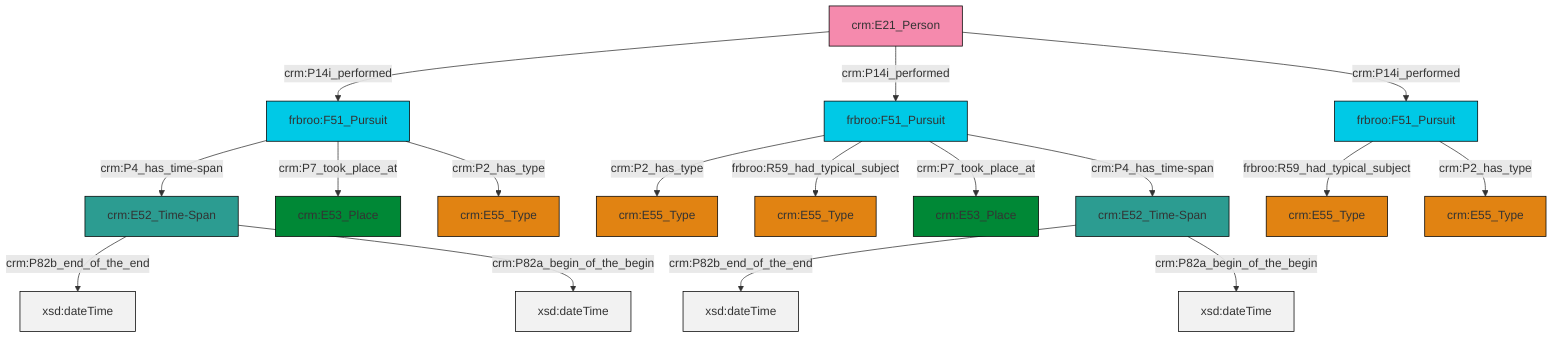 graph TD
classDef Literal fill:#f2f2f2,stroke:#000000;
classDef CRM_Entity fill:#FFFFFF,stroke:#000000;
classDef Temporal_Entity fill:#00C9E6, stroke:#000000;
classDef Type fill:#E18312, stroke:#000000;
classDef Time-Span fill:#2C9C91, stroke:#000000;
classDef Appellation fill:#FFEB7F, stroke:#000000;
classDef Place fill:#008836, stroke:#000000;
classDef Persistent_Item fill:#B266B2, stroke:#000000;
classDef Conceptual_Object fill:#FFD700, stroke:#000000;
classDef Physical_Thing fill:#D2B48C, stroke:#000000;
classDef Actor fill:#f58aad, stroke:#000000;
classDef PC_Classes fill:#4ce600, stroke:#000000;
classDef Multi fill:#cccccc,stroke:#000000;

0["frbroo:F51_Pursuit"]:::Temporal_Entity -->|frbroo:R59_had_typical_subject| 1["crm:E55_Type"]:::Type
2["frbroo:F51_Pursuit"]:::Temporal_Entity -->|crm:P2_has_type| 4["crm:E55_Type"]:::Type
6["crm:E52_Time-Span"]:::Time-Span -->|crm:P82b_end_of_the_end| 7[xsd:dateTime]:::Literal
2["frbroo:F51_Pursuit"]:::Temporal_Entity -->|frbroo:R59_had_typical_subject| 8["crm:E55_Type"]:::Type
11["frbroo:F51_Pursuit"]:::Temporal_Entity -->|crm:P4_has_time-span| 6["crm:E52_Time-Span"]:::Time-Span
0["frbroo:F51_Pursuit"]:::Temporal_Entity -->|crm:P2_has_type| 9["crm:E55_Type"]:::Type
12["crm:E21_Person"]:::Actor -->|crm:P14i_performed| 11["frbroo:F51_Pursuit"]:::Temporal_Entity
2["frbroo:F51_Pursuit"]:::Temporal_Entity -->|crm:P7_took_place_at| 13["crm:E53_Place"]:::Place
11["frbroo:F51_Pursuit"]:::Temporal_Entity -->|crm:P7_took_place_at| 20["crm:E53_Place"]:::Place
23["crm:E52_Time-Span"]:::Time-Span -->|crm:P82b_end_of_the_end| 24[xsd:dateTime]:::Literal
11["frbroo:F51_Pursuit"]:::Temporal_Entity -->|crm:P2_has_type| 17["crm:E55_Type"]:::Type
12["crm:E21_Person"]:::Actor -->|crm:P14i_performed| 2["frbroo:F51_Pursuit"]:::Temporal_Entity
2["frbroo:F51_Pursuit"]:::Temporal_Entity -->|crm:P4_has_time-span| 23["crm:E52_Time-Span"]:::Time-Span
23["crm:E52_Time-Span"]:::Time-Span -->|crm:P82a_begin_of_the_begin| 28[xsd:dateTime]:::Literal
6["crm:E52_Time-Span"]:::Time-Span -->|crm:P82a_begin_of_the_begin| 30[xsd:dateTime]:::Literal
12["crm:E21_Person"]:::Actor -->|crm:P14i_performed| 0["frbroo:F51_Pursuit"]:::Temporal_Entity